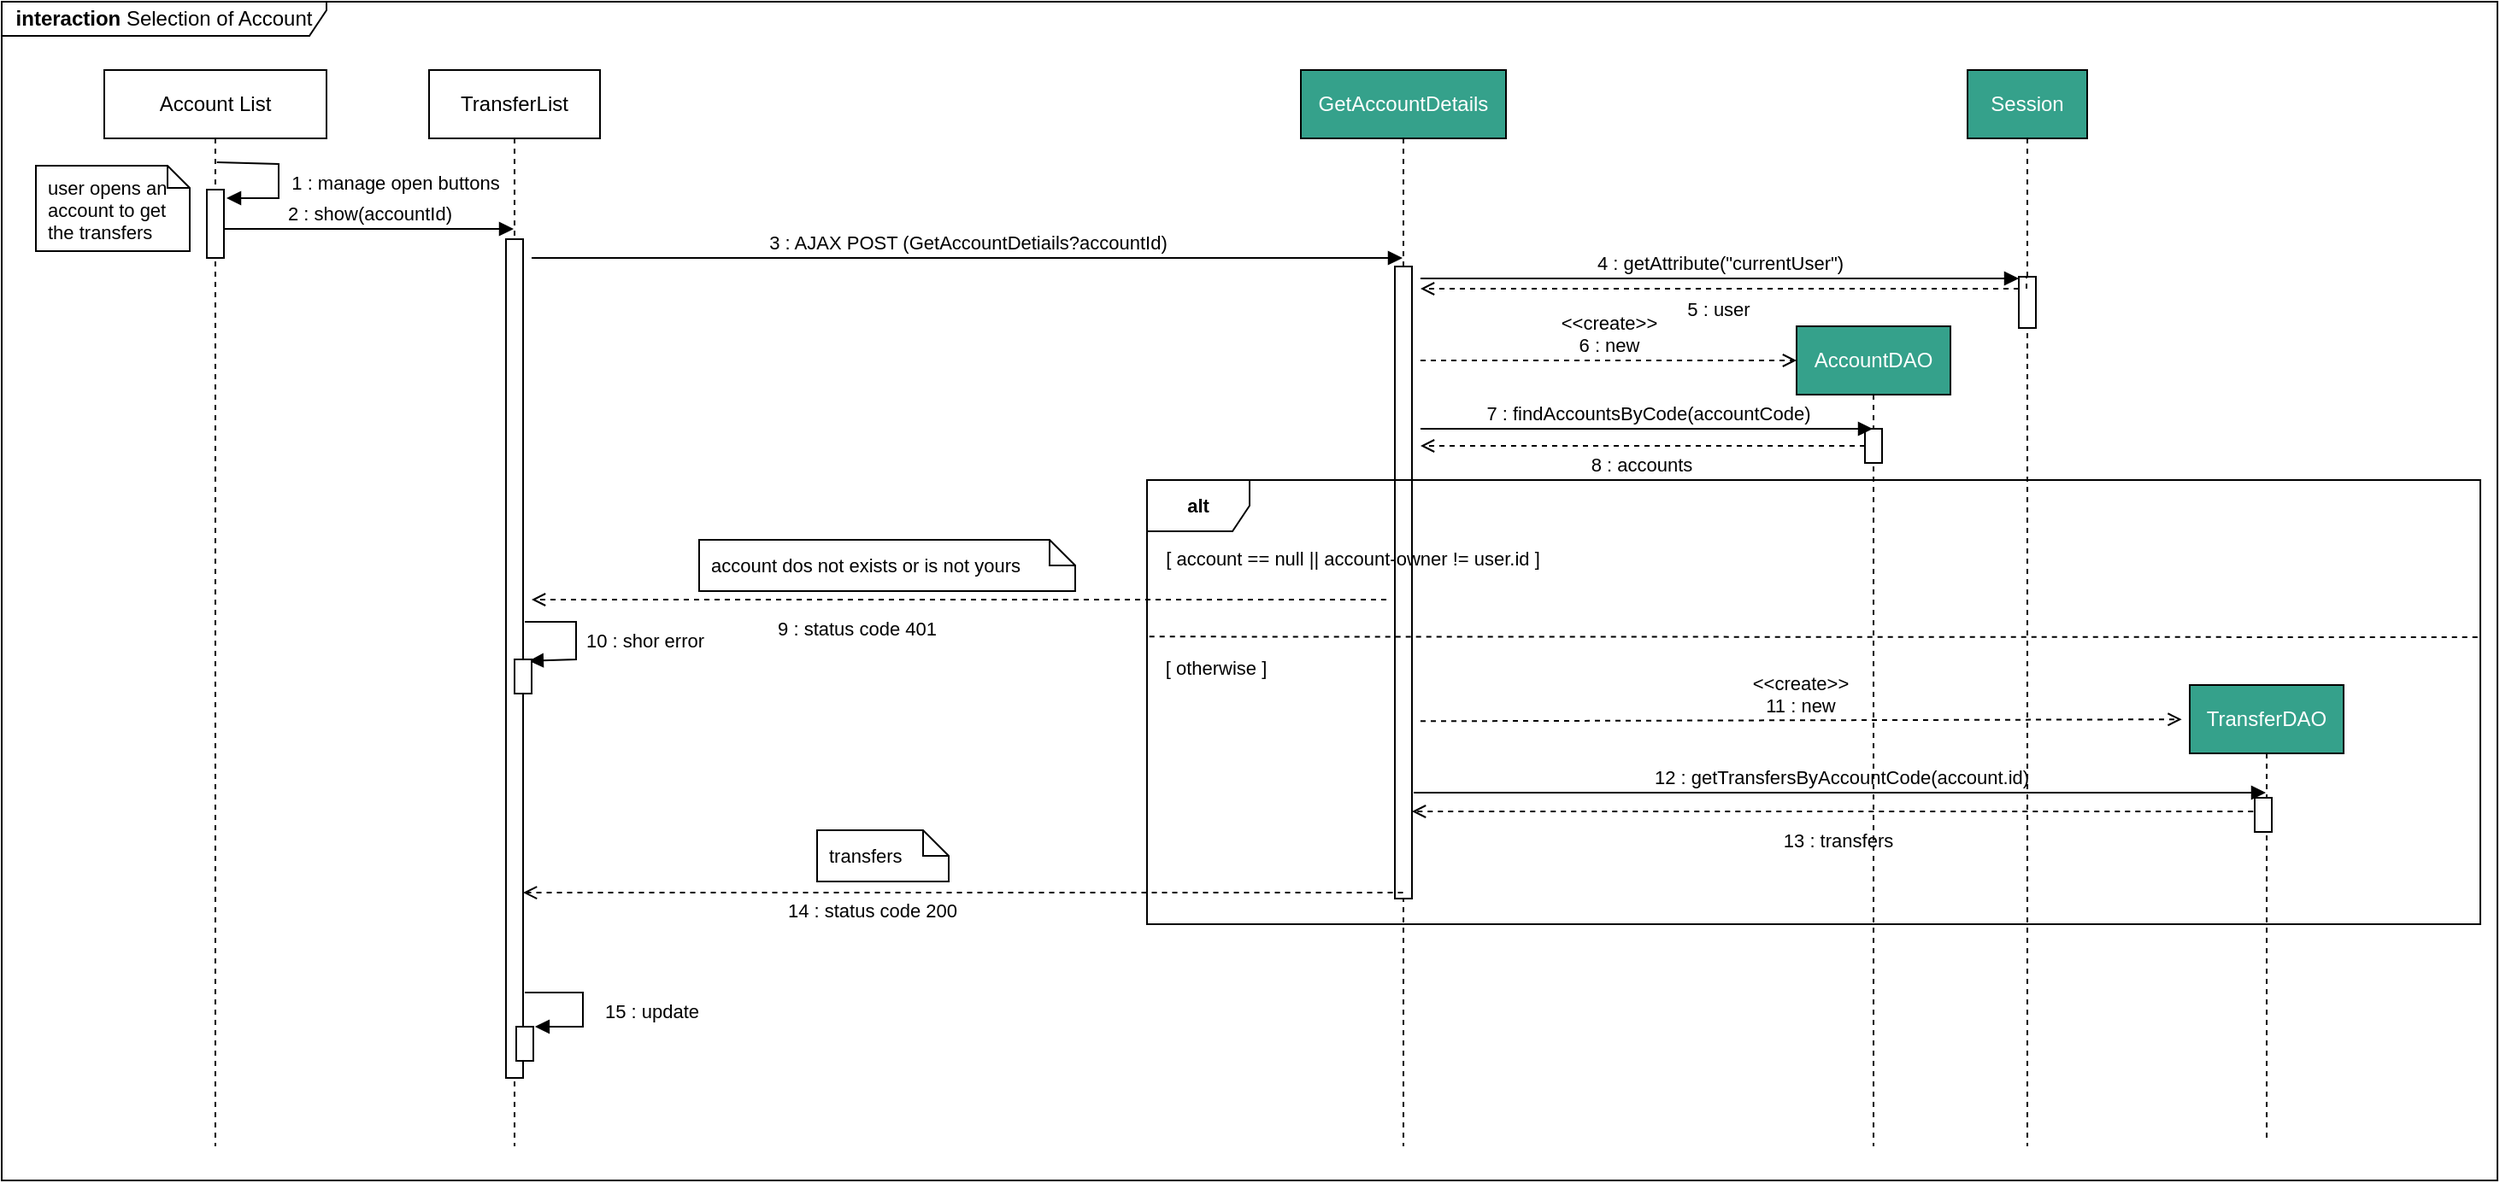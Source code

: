 <mxfile version="20.2.7" type="device"><diagram id="pjGs2pfZaB6AhK-lm74z" name="Pagina-1"><mxGraphModel dx="1240" dy="656" grid="1" gridSize="10" guides="1" tooltips="1" connect="1" arrows="1" fold="1" page="1" pageScale="1" pageWidth="827" pageHeight="1169" math="0" shadow="0"><root><mxCell id="0"/><mxCell id="1" parent="0"/><mxCell id="DSTSKs92Lf49wLseVBB6-1" value="&lt;b&gt;interaction&lt;/b&gt; Selection of Account" style="shape=umlFrame;whiteSpace=wrap;html=1;width=190;height=20;" vertex="1" parent="1"><mxGeometry x="80" y="120" width="1460" height="690" as="geometry"/></mxCell><mxCell id="DSTSKs92Lf49wLseVBB6-2" value="Account List" style="shape=umlLifeline;perimeter=lifelinePerimeter;whiteSpace=wrap;html=1;container=1;collapsible=0;recursiveResize=0;outlineConnect=0;" vertex="1" parent="1"><mxGeometry x="140" y="160" width="130" height="630" as="geometry"/></mxCell><mxCell id="DSTSKs92Lf49wLseVBB6-44" value="" style="html=1;points=[];perimeter=orthogonalPerimeter;fontSize=11;fontColor=#FFFFFF;fillColor=#FFFFFF;" vertex="1" parent="DSTSKs92Lf49wLseVBB6-2"><mxGeometry x="60" y="70" width="10" height="40" as="geometry"/></mxCell><mxCell id="DSTSKs92Lf49wLseVBB6-3" value="TransferList" style="shape=umlLifeline;perimeter=lifelinePerimeter;whiteSpace=wrap;html=1;container=1;collapsible=0;recursiveResize=0;outlineConnect=0;" vertex="1" parent="1"><mxGeometry x="330" y="160" width="100" height="630" as="geometry"/></mxCell><mxCell id="DSTSKs92Lf49wLseVBB6-9" value="&lt;div&gt;1 : manage open buttons&lt;/div&gt;" style="html=1;verticalAlign=bottom;labelBackgroundColor=none;endArrow=block;endFill=1;rounded=0;fontSize=11;exitX=0.988;exitY=0;exitDx=0;exitDy=0;exitPerimeter=0;" edge="1" parent="DSTSKs92Lf49wLseVBB6-3"><mxGeometry x="0.296" y="-68" width="160" relative="1" as="geometry"><mxPoint x="-124.12" y="54" as="sourcePoint"/><mxPoint x="-118.5" y="75" as="targetPoint"/><Array as="points"><mxPoint x="-88" y="55"/><mxPoint x="-88" y="75"/></Array><mxPoint x="68" y="68" as="offset"/></mxGeometry></mxCell><mxCell id="DSTSKs92Lf49wLseVBB6-34" value="" style="html=1;points=[];perimeter=orthogonalPerimeter;fontSize=11;fontColor=#FFFFFF;fillColor=#FFFFFF;" vertex="1" parent="DSTSKs92Lf49wLseVBB6-3"><mxGeometry x="45" y="99" width="10" height="491" as="geometry"/></mxCell><mxCell id="DSTSKs92Lf49wLseVBB6-59" value="" style="html=1;points=[];perimeter=orthogonalPerimeter;fontSize=11;fontColor=#000000;fillColor=#FFFFFF;" vertex="1" parent="DSTSKs92Lf49wLseVBB6-3"><mxGeometry x="51" y="560" width="10" height="20" as="geometry"/></mxCell><mxCell id="DSTSKs92Lf49wLseVBB6-4" value="GetAccountDetails" style="shape=umlLifeline;perimeter=lifelinePerimeter;whiteSpace=wrap;html=1;container=1;collapsible=0;recursiveResize=0;outlineConnect=0;fontColor=#FFFFFF;fillColor=#35A18B;" vertex="1" parent="1"><mxGeometry x="840" y="160" width="120" height="630" as="geometry"/></mxCell><mxCell id="DSTSKs92Lf49wLseVBB6-43" value="" style="html=1;points=[];perimeter=orthogonalPerimeter;fontSize=11;fontColor=#FFFFFF;fillColor=#FFFFFF;" vertex="1" parent="DSTSKs92Lf49wLseVBB6-4"><mxGeometry x="55" y="115" width="10" height="370" as="geometry"/></mxCell><mxCell id="DSTSKs92Lf49wLseVBB6-5" value="Session" style="shape=umlLifeline;perimeter=lifelinePerimeter;whiteSpace=wrap;html=1;container=1;collapsible=0;recursiveResize=0;outlineConnect=0;fillColor=#35A18B;fontColor=#FFFFFF;" vertex="1" parent="1"><mxGeometry x="1230" y="160" width="70" height="630" as="geometry"/></mxCell><mxCell id="DSTSKs92Lf49wLseVBB6-6" value="" style="shape=note2;boundedLbl=1;whiteSpace=wrap;html=1;size=13;verticalAlign=top;align=left;spacingLeft=5;" vertex="1" parent="1"><mxGeometry x="100" y="216" width="90" height="50" as="geometry"/></mxCell><mxCell id="DSTSKs92Lf49wLseVBB6-7" value="user opens an&#xA;account to get&#xA;the transfers" style="resizeWidth=1;part=1;strokeColor=none;fillColor=none;align=left;spacingLeft=5;fontSize=11;verticalAlign=top;" vertex="1" parent="DSTSKs92Lf49wLseVBB6-6"><mxGeometry width="25.714" height="25" relative="1" as="geometry"/></mxCell><mxCell id="DSTSKs92Lf49wLseVBB6-8" value="2 : show(accountId)" style="html=1;verticalAlign=bottom;labelBackgroundColor=none;endArrow=block;endFill=1;rounded=0;fontSize=11;" edge="1" parent="1"><mxGeometry width="160" relative="1" as="geometry"><mxPoint x="210" y="253" as="sourcePoint"/><mxPoint x="379.5" y="253" as="targetPoint"/></mxGeometry></mxCell><mxCell id="DSTSKs92Lf49wLseVBB6-10" value="3 : AJAX POST (GetAccountDetiails?accountId)" style="html=1;verticalAlign=bottom;labelBackgroundColor=none;endArrow=block;endFill=1;rounded=0;fontSize=11;" edge="1" parent="1"><mxGeometry width="160" relative="1" as="geometry"><mxPoint x="390" y="270" as="sourcePoint"/><mxPoint x="899.5" y="270" as="targetPoint"/></mxGeometry></mxCell><mxCell id="DSTSKs92Lf49wLseVBB6-13" value="4 : getAttribute(&quot;currentUser&quot;)" style="html=1;verticalAlign=bottom;labelBackgroundColor=none;endArrow=block;endFill=1;rounded=0;fontSize=11;" edge="1" parent="1"><mxGeometry width="160" relative="1" as="geometry"><mxPoint x="910" y="282" as="sourcePoint"/><mxPoint x="1260" y="282" as="targetPoint"/></mxGeometry></mxCell><mxCell id="DSTSKs92Lf49wLseVBB6-14" value="5 : user" style="html=1;verticalAlign=bottom;labelBackgroundColor=none;endArrow=open;endFill=0;dashed=1;rounded=0;fontSize=11;startArrow=none;" edge="1" parent="1" source="DSTSKs92Lf49wLseVBB6-39"><mxGeometry x="0.011" y="21" width="160" relative="1" as="geometry"><mxPoint x="1264.5" y="288" as="sourcePoint"/><mxPoint x="910" y="288" as="targetPoint"/><mxPoint x="1" as="offset"/></mxGeometry></mxCell><mxCell id="DSTSKs92Lf49wLseVBB6-15" value="AccountDAO" style="shape=umlLifeline;perimeter=lifelinePerimeter;whiteSpace=wrap;html=1;container=1;collapsible=0;recursiveResize=0;outlineConnect=0;fontColor=#FFFFFF;fillColor=#35A18B;" vertex="1" parent="1"><mxGeometry x="1130" y="310" width="90" height="480" as="geometry"/></mxCell><mxCell id="DSTSKs92Lf49wLseVBB6-42" value="" style="html=1;points=[];perimeter=orthogonalPerimeter;fontSize=11;fontColor=#FFFFFF;fillColor=#FFFFFF;" vertex="1" parent="DSTSKs92Lf49wLseVBB6-15"><mxGeometry x="40" y="60" width="10" height="20" as="geometry"/></mxCell><mxCell id="DSTSKs92Lf49wLseVBB6-16" value="&amp;lt;&amp;lt;create&amp;gt;&amp;gt;&lt;br&gt;6 : new" style="html=1;verticalAlign=bottom;labelBackgroundColor=none;endArrow=open;endFill=0;dashed=1;rounded=0;fontSize=11;" edge="1" parent="1"><mxGeometry width="160" relative="1" as="geometry"><mxPoint x="910" y="330" as="sourcePoint"/><mxPoint x="1130" y="330" as="targetPoint"/></mxGeometry></mxCell><mxCell id="DSTSKs92Lf49wLseVBB6-17" value="7 : findAccountsByCode(accountCode)" style="html=1;verticalAlign=bottom;labelBackgroundColor=none;endArrow=block;endFill=1;rounded=0;fontSize=11;" edge="1" parent="1" target="DSTSKs92Lf49wLseVBB6-15"><mxGeometry width="160" relative="1" as="geometry"><mxPoint x="910" y="370" as="sourcePoint"/><mxPoint x="1060" y="370" as="targetPoint"/></mxGeometry></mxCell><mxCell id="DSTSKs92Lf49wLseVBB6-18" value="8 : accounts" style="html=1;verticalAlign=bottom;labelBackgroundColor=none;endArrow=open;endFill=0;dashed=1;rounded=0;fontSize=11;" edge="1" parent="1" source="DSTSKs92Lf49wLseVBB6-42"><mxGeometry x="0.015" y="20" width="160" relative="1" as="geometry"><mxPoint x="1164.5" y="380" as="sourcePoint"/><mxPoint x="910" y="380" as="targetPoint"/><mxPoint x="1" as="offset"/></mxGeometry></mxCell><mxCell id="DSTSKs92Lf49wLseVBB6-30" value="10 : shor error" style="html=1;verticalAlign=bottom;labelBackgroundColor=none;endArrow=block;endFill=1;rounded=0;fontSize=11;entryX=0.841;entryY=0.091;entryDx=0;entryDy=0;entryPerimeter=0;" edge="1" parent="1"><mxGeometry x="0.248" y="40" width="160" relative="1" as="geometry"><mxPoint x="386" y="483" as="sourcePoint"/><mxPoint x="388.41" y="505.82" as="targetPoint"/><Array as="points"><mxPoint x="416" y="483"/><mxPoint x="416" y="505"/></Array><mxPoint as="offset"/></mxGeometry></mxCell><mxCell id="DSTSKs92Lf49wLseVBB6-31" value="9 : status code 401" style="html=1;verticalAlign=bottom;labelBackgroundColor=none;endArrow=open;endFill=0;dashed=1;rounded=0;fontSize=11;" edge="1" parent="1"><mxGeometry x="0.24" y="26" width="160" relative="1" as="geometry"><mxPoint x="890" y="470" as="sourcePoint"/><mxPoint x="390" y="470" as="targetPoint"/><mxPoint as="offset"/></mxGeometry></mxCell><mxCell id="DSTSKs92Lf49wLseVBB6-38" value="" style="html=1;points=[];perimeter=orthogonalPerimeter;fontSize=11;fontColor=#FFFFFF;fillColor=#FFFFFF;" vertex="1" parent="1"><mxGeometry x="380" y="505" width="10" height="20" as="geometry"/></mxCell><mxCell id="DSTSKs92Lf49wLseVBB6-39" value="" style="html=1;points=[];perimeter=orthogonalPerimeter;fontSize=11;fontColor=#FFFFFF;fillColor=#FFFFFF;" vertex="1" parent="1"><mxGeometry x="1260" y="281" width="10" height="30" as="geometry"/></mxCell><mxCell id="DSTSKs92Lf49wLseVBB6-40" value="" style="html=1;verticalAlign=bottom;labelBackgroundColor=none;endArrow=none;endFill=0;dashed=1;rounded=0;fontSize=11;" edge="1" parent="1" target="DSTSKs92Lf49wLseVBB6-39"><mxGeometry x="0.011" y="21" width="160" relative="1" as="geometry"><mxPoint x="1264.5" y="288" as="sourcePoint"/><mxPoint x="899.5" y="288" as="targetPoint"/><mxPoint x="1" as="offset"/></mxGeometry></mxCell><mxCell id="DSTSKs92Lf49wLseVBB6-45" value="transfers" style="shape=note2;boundedLbl=1;whiteSpace=wrap;html=1;size=15;verticalAlign=middle;align=left;spacingLeft=5;fontSize=11;fontColor=#000000;fillColor=#FFFFFF;" vertex="1" parent="1"><mxGeometry x="557" y="605" width="77" height="30" as="geometry"/></mxCell><mxCell id="DSTSKs92Lf49wLseVBB6-48" value="&lt;b&gt;alt&lt;/b&gt;" style="shape=umlFrame;whiteSpace=wrap;html=1;fontSize=11;fontColor=#000000;fillColor=#FFFFFF;" vertex="1" parent="1"><mxGeometry x="750" y="400" width="780" height="260" as="geometry"/></mxCell><mxCell id="DSTSKs92Lf49wLseVBB6-47" value="TransferDAO" style="shape=umlLifeline;perimeter=lifelinePerimeter;whiteSpace=wrap;html=1;container=1;collapsible=0;recursiveResize=0;outlineConnect=0;fillColor=#35A18B;fontColor=#FFFFFF;" vertex="1" parent="1"><mxGeometry x="1360" y="520" width="90" height="268" as="geometry"/></mxCell><mxCell id="DSTSKs92Lf49wLseVBB6-54" value="" style="html=1;points=[];perimeter=orthogonalPerimeter;fontSize=11;fontColor=#FFFFFF;fillColor=#FFFFFF;" vertex="1" parent="DSTSKs92Lf49wLseVBB6-47"><mxGeometry x="38" y="66" width="10" height="20" as="geometry"/></mxCell><mxCell id="DSTSKs92Lf49wLseVBB6-50" value="[ account == null || account-owner != user.id ]" style="text;html=1;align=center;verticalAlign=middle;resizable=0;points=[];autosize=1;strokeColor=none;fillColor=none;fontSize=11;fontColor=#000000;" vertex="1" parent="1"><mxGeometry x="750" y="431" width="240" height="30" as="geometry"/></mxCell><mxCell id="DSTSKs92Lf49wLseVBB6-51" value="[ otherwise ]" style="text;html=1;align=center;verticalAlign=middle;resizable=0;points=[];autosize=1;strokeColor=none;fillColor=none;fontSize=11;fontColor=#000000;" vertex="1" parent="1"><mxGeometry x="750" y="495" width="80" height="30" as="geometry"/></mxCell><mxCell id="DSTSKs92Lf49wLseVBB6-52" value="&amp;lt;&amp;lt;create&amp;gt;&amp;gt;&lt;br&gt;11 : new" style="html=1;verticalAlign=bottom;labelBackgroundColor=none;endArrow=open;endFill=0;dashed=1;rounded=0;fontSize=11;fontColor=#000000;entryX=-0.052;entryY=0.075;entryDx=0;entryDy=0;entryPerimeter=0;" edge="1" parent="1" target="DSTSKs92Lf49wLseVBB6-47"><mxGeometry width="160" relative="1" as="geometry"><mxPoint x="910" y="541.17" as="sourcePoint"/><mxPoint x="1070" y="541.17" as="targetPoint"/></mxGeometry></mxCell><mxCell id="DSTSKs92Lf49wLseVBB6-53" value="12 : getTransfersByAccountCode(account.id)" style="html=1;verticalAlign=bottom;labelBackgroundColor=none;endArrow=block;endFill=1;rounded=0;fontSize=11;fontColor=#000000;" edge="1" parent="1" target="DSTSKs92Lf49wLseVBB6-47"><mxGeometry width="160" relative="1" as="geometry"><mxPoint x="906" y="583" as="sourcePoint"/><mxPoint x="1066" y="583" as="targetPoint"/></mxGeometry></mxCell><mxCell id="DSTSKs92Lf49wLseVBB6-55" value="13 : transfers" style="html=1;verticalAlign=bottom;labelBackgroundColor=none;endArrow=open;endFill=0;dashed=1;rounded=0;fontSize=11;fontColor=#000000;exitX=-0.086;exitY=0.4;exitDx=0;exitDy=0;exitPerimeter=0;" edge="1" parent="1" source="DSTSKs92Lf49wLseVBB6-54"><mxGeometry x="-0.011" y="26" width="160" relative="1" as="geometry"><mxPoint x="1389.5" y="594" as="sourcePoint"/><mxPoint x="905" y="594" as="targetPoint"/><mxPoint as="offset"/></mxGeometry></mxCell><mxCell id="DSTSKs92Lf49wLseVBB6-56" value="" style="endArrow=none;dashed=1;html=1;rounded=0;fontSize=11;fontColor=#000000;exitX=0.017;exitY=-0.111;exitDx=0;exitDy=0;exitPerimeter=0;" edge="1" parent="1" source="DSTSKs92Lf49wLseVBB6-51"><mxGeometry width="50" height="50" relative="1" as="geometry"><mxPoint x="840" y="570" as="sourcePoint"/><mxPoint x="1530" y="492" as="targetPoint"/></mxGeometry></mxCell><mxCell id="DSTSKs92Lf49wLseVBB6-57" value="14 : status code 200" style="html=1;verticalAlign=bottom;labelBackgroundColor=none;endArrow=open;endFill=0;dashed=1;rounded=0;fontSize=11;fontColor=#000000;exitX=0.192;exitY=0.929;exitDx=0;exitDy=0;exitPerimeter=0;" edge="1" parent="1" source="DSTSKs92Lf49wLseVBB6-48" target="DSTSKs92Lf49wLseVBB6-34"><mxGeometry x="0.206" y="19" width="160" relative="1" as="geometry"><mxPoint x="630" y="660" as="sourcePoint"/><mxPoint x="790" y="660" as="targetPoint"/><mxPoint as="offset"/></mxGeometry></mxCell><mxCell id="DSTSKs92Lf49wLseVBB6-58" value="account dos not exists or is not yours" style="shape=note2;boundedLbl=1;whiteSpace=wrap;html=1;size=15;verticalAlign=middle;align=left;spacingLeft=5;fontSize=11;fontColor=#000000;fillColor=#FFFFFF;" vertex="1" parent="1"><mxGeometry x="488" y="435" width="220" height="30" as="geometry"/></mxCell><mxCell id="DSTSKs92Lf49wLseVBB6-60" value="15 : update" style="html=1;verticalAlign=bottom;labelBackgroundColor=none;endArrow=block;endFill=1;rounded=0;fontSize=11;fontColor=#000000;entryX=1.094;entryY=0;entryDx=0;entryDy=0;entryPerimeter=0;" edge="1" parent="1" target="DSTSKs92Lf49wLseVBB6-59"><mxGeometry x="0.316" y="-40" width="160" relative="1" as="geometry"><mxPoint x="386" y="700" as="sourcePoint"/><mxPoint x="546" y="700" as="targetPoint"/><Array as="points"><mxPoint x="420" y="700"/><mxPoint x="420" y="720"/></Array><mxPoint x="40" y="40" as="offset"/></mxGeometry></mxCell></root></mxGraphModel></diagram></mxfile>